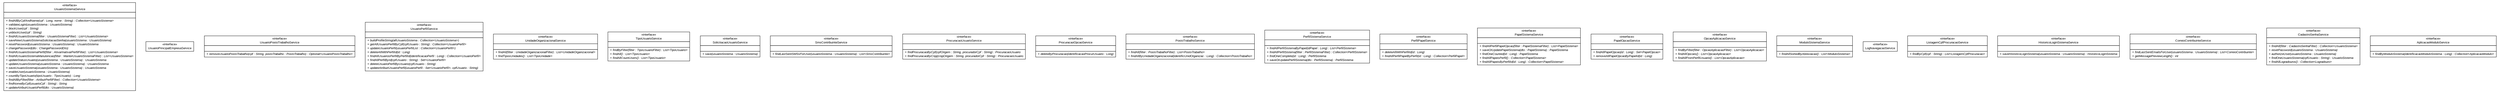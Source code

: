 #!/usr/local/bin/dot
#
# Class diagram 
# Generated by UMLGraph version R5_6 (http://www.umlgraph.org/)
#

digraph G {
	edge [fontname="arial",fontsize=10,labelfontname="arial",labelfontsize=10];
	node [fontname="arial",fontsize=10,shape=plaintext];
	nodesep=0.25;
	ranksep=0.5;
	// br.gov.to.sefaz.seg.business.gestao.service.UsuarioSistemaService
	c4711 [label=<<table title="br.gov.to.sefaz.seg.business.gestao.service.UsuarioSistemaService" border="0" cellborder="1" cellspacing="0" cellpadding="2" port="p" href="./UsuarioSistemaService.html">
		<tr><td><table border="0" cellspacing="0" cellpadding="1">
<tr><td align="center" balign="center"> &#171;interface&#187; </td></tr>
<tr><td align="center" balign="center"> UsuarioSistemaService </td></tr>
		</table></td></tr>
		<tr><td><table border="0" cellspacing="0" cellpadding="1">
<tr><td align="left" balign="left">  </td></tr>
		</table></td></tr>
		<tr><td><table border="0" cellspacing="0" cellpadding="1">
<tr><td align="left" balign="left"><font face="arial italic" point-size="10.0"> + findAllByCpfAndName(cpf : Long, nome : String) : Collection&lt;UsuarioSistema&gt; </font></td></tr>
<tr><td align="left" balign="left"><font face="arial italic" point-size="10.0"> + validateLogin(usuarioSistema : UsuarioSistema) </font></td></tr>
<tr><td align="left" balign="left"><font face="arial italic" point-size="10.0"> + blockUser(cpf : String) </font></td></tr>
<tr><td align="left" balign="left"><font face="arial italic" point-size="10.0"> + unblockUser(cpf : String) </font></td></tr>
<tr><td align="left" balign="left"><font face="arial italic" point-size="10.0"> + findAllUsuarioSistema(filter : UsuarioSistemaFilter) : List&lt;UsuarioSistema&gt; </font></td></tr>
<tr><td align="left" balign="left"><font face="arial italic" point-size="10.0"> + saveNewUsuarioSistemaSolicitacaoSenha(usuarioSistema : UsuarioSistema) </font></td></tr>
<tr><td align="left" balign="left"><font face="arial italic" point-size="10.0"> + resetPassword(usuarioSistema : UsuarioSistema) : UsuarioSistema </font></td></tr>
<tr><td align="left" balign="left"><font face="arial italic" point-size="10.0"> + changePassword(dto : ChangePasswordDto) </font></td></tr>
<tr><td align="left" balign="left"><font face="arial italic" point-size="10.0"> + findAllUsuarioSistemaPerfil(filter : AtivarInativarPerfilFilter) : List&lt;UsuarioSistema&gt; </font></td></tr>
<tr><td align="left" balign="left"><font face="arial italic" point-size="10.0"> + findAllUsuarioSistemaManutencao(filter : ManterUsuarioSistemaFilter) : List&lt;UsuarioSistema&gt; </font></td></tr>
<tr><td align="left" balign="left"><font face="arial italic" point-size="10.0"> + updateStatusUsuario(usuarioSistema : UsuarioSistema) : UsuarioSistema </font></td></tr>
<tr><td align="left" balign="left"><font face="arial italic" point-size="10.0"> + updateUsuarioSistema(usuarioSistema : UsuarioSistema) : UsuarioSistema </font></td></tr>
<tr><td align="left" balign="left"><font face="arial italic" point-size="10.0"> + saveUsuarioSistema(usuarioSistema : UsuarioSistema) : UsuarioSistema </font></td></tr>
<tr><td align="left" balign="left"><font face="arial italic" point-size="10.0"> + enableUser(usuarioSistema : UsuarioSistema) </font></td></tr>
<tr><td align="left" balign="left"><font face="arial italic" point-size="10.0"> + countByTipoUsuario(tipoUsuario : TipoUsuario) : Long </font></td></tr>
<tr><td align="left" balign="left"><font face="arial italic" point-size="10.0"> + findAllByFilter(filter : AtribuirPerfilFilter) : Collection&lt;UsuarioSistema&gt; </font></td></tr>
<tr><td align="left" balign="left"><font face="arial italic" point-size="10.0"> + findNomeByCpf(usuarioCpf : String) : String </font></td></tr>
<tr><td align="left" balign="left"><font face="arial italic" point-size="10.0"> + updateAtribuirUsuarioPerfil(dto : UsuarioSistema) </font></td></tr>
		</table></td></tr>
		</table>>, URL="./UsuarioSistemaService.html", fontname="arial", fontcolor="black", fontsize=10.0];
	// br.gov.to.sefaz.seg.business.gestao.service.UsuarioPrincipalEmpresaService
	c4712 [label=<<table title="br.gov.to.sefaz.seg.business.gestao.service.UsuarioPrincipalEmpresaService" border="0" cellborder="1" cellspacing="0" cellpadding="2" port="p" href="./UsuarioPrincipalEmpresaService.html">
		<tr><td><table border="0" cellspacing="0" cellpadding="1">
<tr><td align="center" balign="center"> &#171;interface&#187; </td></tr>
<tr><td align="center" balign="center"> UsuarioPrincipalEmpresaService </td></tr>
		</table></td></tr>
		</table>>, URL="./UsuarioPrincipalEmpresaService.html", fontname="arial", fontcolor="black", fontsize=10.0];
	// br.gov.to.sefaz.seg.business.gestao.service.UsuarioPostoTrabalhoService
	c4713 [label=<<table title="br.gov.to.sefaz.seg.business.gestao.service.UsuarioPostoTrabalhoService" border="0" cellborder="1" cellspacing="0" cellpadding="2" port="p" href="./UsuarioPostoTrabalhoService.html">
		<tr><td><table border="0" cellspacing="0" cellpadding="1">
<tr><td align="center" balign="center"> &#171;interface&#187; </td></tr>
<tr><td align="center" balign="center"> UsuarioPostoTrabalhoService </td></tr>
		</table></td></tr>
		<tr><td><table border="0" cellspacing="0" cellpadding="1">
<tr><td align="left" balign="left">  </td></tr>
		</table></td></tr>
		<tr><td><table border="0" cellspacing="0" cellpadding="1">
<tr><td align="left" balign="left"><font face="arial italic" point-size="10.0"> + removeUsuarioPostoTrabalho(cpf : String, postoTrabalho : PostoTrabalho) : Optional&lt;UsuarioPostoTrabalho&gt; </font></td></tr>
		</table></td></tr>
		</table>>, URL="./UsuarioPostoTrabalhoService.html", fontname="arial", fontcolor="black", fontsize=10.0];
	// br.gov.to.sefaz.seg.business.gestao.service.UsuarioPerfilService
	c4714 [label=<<table title="br.gov.to.sefaz.seg.business.gestao.service.UsuarioPerfilService" border="0" cellborder="1" cellspacing="0" cellpadding="2" port="p" href="./UsuarioPerfilService.html">
		<tr><td><table border="0" cellspacing="0" cellpadding="1">
<tr><td align="center" balign="center"> &#171;interface&#187; </td></tr>
<tr><td align="center" balign="center"> UsuarioPerfilService </td></tr>
		</table></td></tr>
		<tr><td><table border="0" cellspacing="0" cellpadding="1">
<tr><td align="left" balign="left">  </td></tr>
		</table></td></tr>
		<tr><td><table border="0" cellspacing="0" cellpadding="1">
<tr><td align="left" balign="left"><font face="arial italic" point-size="10.0"> + buildProfileString(allUsuarioSistema : Collection&lt;UsuarioSistema&gt;) </font></td></tr>
<tr><td align="left" balign="left"><font face="arial italic" point-size="10.0"> + getAllUsuarioPerfilByCpf(cpfUsuario : String) : Collection&lt;UsuarioPerfil&gt; </font></td></tr>
<tr><td align="left" balign="left"><font face="arial italic" point-size="10.0"> + updateUsuarioPerfil(usuarioPerfilList : Collection&lt;UsuarioPerfil&gt;) </font></td></tr>
<tr><td align="left" balign="left"><font face="arial italic" point-size="10.0"> + deleteAllWithPerfilId(id : Long) </font></td></tr>
<tr><td align="left" balign="left"><font face="arial italic" point-size="10.0"> + findAllUsuariosPerfilByPerfilId(identificacaoPerfil : Long) : Collection&lt;UsuarioPerfil&gt; </font></td></tr>
<tr><td align="left" balign="left"><font face="arial italic" point-size="10.0"> + findAllPerfilById(cpfUsuario : String) : Set&lt;UsuarioPerfil&gt; </font></td></tr>
<tr><td align="left" balign="left"><font face="arial italic" point-size="10.0"> + deleteUsuarioPerfilByUsuario(cpfUsuario : String) </font></td></tr>
<tr><td align="left" balign="left"><font face="arial italic" point-size="10.0"> + updateAtribuirUsuarioPerfil(usuarioPerfil : Set&lt;UsuarioPerfil&gt;, cpfUsuario : String) </font></td></tr>
		</table></td></tr>
		</table>>, URL="./UsuarioPerfilService.html", fontname="arial", fontcolor="black", fontsize=10.0];
	// br.gov.to.sefaz.seg.business.gestao.service.UnidadeOrganizacionalService
	c4715 [label=<<table title="br.gov.to.sefaz.seg.business.gestao.service.UnidadeOrganizacionalService" border="0" cellborder="1" cellspacing="0" cellpadding="2" port="p" href="./UnidadeOrganizacionalService.html">
		<tr><td><table border="0" cellspacing="0" cellpadding="1">
<tr><td align="center" balign="center"> &#171;interface&#187; </td></tr>
<tr><td align="center" balign="center"> UnidadeOrganizacionalService </td></tr>
		</table></td></tr>
		<tr><td><table border="0" cellspacing="0" cellpadding="1">
<tr><td align="left" balign="left">  </td></tr>
		</table></td></tr>
		<tr><td><table border="0" cellspacing="0" cellpadding="1">
<tr><td align="left" balign="left"><font face="arial italic" point-size="10.0"> + findAll(filter : UnidadeOrganizacionalFilter) : List&lt;UnidadeOrganizacional&gt; </font></td></tr>
<tr><td align="left" balign="left"><font face="arial italic" point-size="10.0"> + findTiposUnidades() : List&lt;TipoUnidade&gt; </font></td></tr>
		</table></td></tr>
		</table>>, URL="./UnidadeOrganizacionalService.html", fontname="arial", fontcolor="black", fontsize=10.0];
	// br.gov.to.sefaz.seg.business.gestao.service.TipoUsuarioService
	c4716 [label=<<table title="br.gov.to.sefaz.seg.business.gestao.service.TipoUsuarioService" border="0" cellborder="1" cellspacing="0" cellpadding="2" port="p" href="./TipoUsuarioService.html">
		<tr><td><table border="0" cellspacing="0" cellpadding="1">
<tr><td align="center" balign="center"> &#171;interface&#187; </td></tr>
<tr><td align="center" balign="center"> TipoUsuarioService </td></tr>
		</table></td></tr>
		<tr><td><table border="0" cellspacing="0" cellpadding="1">
<tr><td align="left" balign="left">  </td></tr>
		</table></td></tr>
		<tr><td><table border="0" cellspacing="0" cellpadding="1">
<tr><td align="left" balign="left"><font face="arial italic" point-size="10.0"> + findByFilter(filter : TipoUsuarioFilter) : List&lt;TipoUsuario&gt; </font></td></tr>
<tr><td align="left" balign="left"><font face="arial italic" point-size="10.0"> + findAll() : List&lt;TipoUsuario&gt; </font></td></tr>
<tr><td align="left" balign="left"><font face="arial italic" point-size="10.0"> + findAllCountUsers() : List&lt;TipoUsuario&gt; </font></td></tr>
		</table></td></tr>
		</table>>, URL="./TipoUsuarioService.html", fontname="arial", fontcolor="black", fontsize=10.0];
	// br.gov.to.sefaz.seg.business.gestao.service.SolicitacaoUsuarioService
	c4717 [label=<<table title="br.gov.to.sefaz.seg.business.gestao.service.SolicitacaoUsuarioService" border="0" cellborder="1" cellspacing="0" cellpadding="2" port="p" href="./SolicitacaoUsuarioService.html">
		<tr><td><table border="0" cellspacing="0" cellpadding="1">
<tr><td align="center" balign="center"> &#171;interface&#187; </td></tr>
<tr><td align="center" balign="center"> SolicitacaoUsuarioService </td></tr>
		</table></td></tr>
		<tr><td><table border="0" cellspacing="0" cellpadding="1">
<tr><td align="left" balign="left">  </td></tr>
		</table></td></tr>
		<tr><td><table border="0" cellspacing="0" cellpadding="1">
<tr><td align="left" balign="left"><font face="arial italic" point-size="10.0"> + save(usuarioSistema : UsuarioSistema) </font></td></tr>
		</table></td></tr>
		</table>>, URL="./SolicitacaoUsuarioService.html", fontname="arial", fontcolor="black", fontsize=10.0];
	// br.gov.to.sefaz.seg.business.gestao.service.SmsContribuinteService
	c4718 [label=<<table title="br.gov.to.sefaz.seg.business.gestao.service.SmsContribuinteService" border="0" cellborder="1" cellspacing="0" cellpadding="2" port="p" href="./SmsContribuinteService.html">
		<tr><td><table border="0" cellspacing="0" cellpadding="1">
<tr><td align="center" balign="center"> &#171;interface&#187; </td></tr>
<tr><td align="center" balign="center"> SmsContribuinteService </td></tr>
		</table></td></tr>
		<tr><td><table border="0" cellspacing="0" cellpadding="1">
<tr><td align="left" balign="left">  </td></tr>
		</table></td></tr>
		<tr><td><table border="0" cellspacing="0" cellpadding="1">
<tr><td align="left" balign="left"><font face="arial italic" point-size="10.0"> + findLastSentSMSsForUser(usuarioSistema : UsuarioSistema) : List&lt;SmsContribuinte&gt; </font></td></tr>
		</table></td></tr>
		</table>>, URL="./SmsContribuinteService.html", fontname="arial", fontcolor="black", fontsize=10.0];
	// br.gov.to.sefaz.seg.business.gestao.service.ProcuracaoUsuarioService
	c4719 [label=<<table title="br.gov.to.sefaz.seg.business.gestao.service.ProcuracaoUsuarioService" border="0" cellborder="1" cellspacing="0" cellpadding="2" port="p" href="./ProcuracaoUsuarioService.html">
		<tr><td><table border="0" cellspacing="0" cellpadding="1">
<tr><td align="center" balign="center"> &#171;interface&#187; </td></tr>
<tr><td align="center" balign="center"> ProcuracaoUsuarioService </td></tr>
		</table></td></tr>
		<tr><td><table border="0" cellspacing="0" cellpadding="1">
<tr><td align="left" balign="left">  </td></tr>
		</table></td></tr>
		<tr><td><table border="0" cellspacing="0" cellpadding="1">
<tr><td align="left" balign="left"><font face="arial italic" point-size="10.0"> + findProcuracaoByCpf(cpfOrigem : String, procuradorCpf : String) : ProcuracaoUsuario </font></td></tr>
<tr><td align="left" balign="left"><font face="arial italic" point-size="10.0"> + findProcuracaoByCnpj(cnpjOrigem : String, procuradorCpf : String) : ProcuracaoUsuario </font></td></tr>
		</table></td></tr>
		</table>>, URL="./ProcuracaoUsuarioService.html", fontname="arial", fontcolor="black", fontsize=10.0];
	// br.gov.to.sefaz.seg.business.gestao.service.ProcuracaoOpcaoService
	c4720 [label=<<table title="br.gov.to.sefaz.seg.business.gestao.service.ProcuracaoOpcaoService" border="0" cellborder="1" cellspacing="0" cellpadding="2" port="p" href="./ProcuracaoOpcaoService.html">
		<tr><td><table border="0" cellspacing="0" cellpadding="1">
<tr><td align="center" balign="center"> &#171;interface&#187; </td></tr>
<tr><td align="center" balign="center"> ProcuracaoOpcaoService </td></tr>
		</table></td></tr>
		<tr><td><table border="0" cellspacing="0" cellpadding="1">
<tr><td align="left" balign="left">  </td></tr>
		</table></td></tr>
		<tr><td><table border="0" cellspacing="0" cellpadding="1">
<tr><td align="left" balign="left"><font face="arial italic" point-size="10.0"> + deleteByProcuracao(identificacaoProcurUsuario : Long) </font></td></tr>
		</table></td></tr>
		</table>>, URL="./ProcuracaoOpcaoService.html", fontname="arial", fontcolor="black", fontsize=10.0];
	// br.gov.to.sefaz.seg.business.gestao.service.PostoTrabalhoService
	c4721 [label=<<table title="br.gov.to.sefaz.seg.business.gestao.service.PostoTrabalhoService" border="0" cellborder="1" cellspacing="0" cellpadding="2" port="p" href="./PostoTrabalhoService.html">
		<tr><td><table border="0" cellspacing="0" cellpadding="1">
<tr><td align="center" balign="center"> &#171;interface&#187; </td></tr>
<tr><td align="center" balign="center"> PostoTrabalhoService </td></tr>
		</table></td></tr>
		<tr><td><table border="0" cellspacing="0" cellpadding="1">
<tr><td align="left" balign="left">  </td></tr>
		</table></td></tr>
		<tr><td><table border="0" cellspacing="0" cellpadding="1">
<tr><td align="left" balign="left"><font face="arial italic" point-size="10.0"> + findAll(filter : PostoTrabalhoFilter) : List&lt;PostoTrabalho&gt; </font></td></tr>
<tr><td align="left" balign="left"><font face="arial italic" point-size="10.0"> + findAllByUnidadeOrganizacional(identificUnidOrganizac : Long) : Collection&lt;PostoTrabalho&gt; </font></td></tr>
		</table></td></tr>
		</table>>, URL="./PostoTrabalhoService.html", fontname="arial", fontcolor="black", fontsize=10.0];
	// br.gov.to.sefaz.seg.business.gestao.service.PerfilSistemaService
	c4722 [label=<<table title="br.gov.to.sefaz.seg.business.gestao.service.PerfilSistemaService" border="0" cellborder="1" cellspacing="0" cellpadding="2" port="p" href="./PerfilSistemaService.html">
		<tr><td><table border="0" cellspacing="0" cellpadding="1">
<tr><td align="center" balign="center"> &#171;interface&#187; </td></tr>
<tr><td align="center" balign="center"> PerfilSistemaService </td></tr>
		</table></td></tr>
		<tr><td><table border="0" cellspacing="0" cellpadding="1">
<tr><td align="left" balign="left">  </td></tr>
		</table></td></tr>
		<tr><td><table border="0" cellspacing="0" cellpadding="1">
<tr><td align="left" balign="left"><font face="arial italic" point-size="10.0"> + findAllPerfilSistemaByPapel(idPapel : Long) : List&lt;PerfilSistema&gt; </font></td></tr>
<tr><td align="left" balign="left"><font face="arial italic" point-size="10.0"> + findAllPerfilSistema(filter : PerfilSistemaFilter) : Collection&lt;PerfilSistema&gt; </font></td></tr>
<tr><td align="left" balign="left"><font face="arial italic" point-size="10.0"> + findOneComplete(id : Long) : PerfilSistema </font></td></tr>
<tr><td align="left" balign="left"><font face="arial italic" point-size="10.0"> + saveOrUpdatePerfilSistema(dto : PerfilSistema) : PerfilSistema </font></td></tr>
		</table></td></tr>
		</table>>, URL="./PerfilSistemaService.html", fontname="arial", fontcolor="black", fontsize=10.0];
	// br.gov.to.sefaz.seg.business.gestao.service.PerfilPapelService
	c4723 [label=<<table title="br.gov.to.sefaz.seg.business.gestao.service.PerfilPapelService" border="0" cellborder="1" cellspacing="0" cellpadding="2" port="p" href="./PerfilPapelService.html">
		<tr><td><table border="0" cellspacing="0" cellpadding="1">
<tr><td align="center" balign="center"> &#171;interface&#187; </td></tr>
<tr><td align="center" balign="center"> PerfilPapelService </td></tr>
		</table></td></tr>
		<tr><td><table border="0" cellspacing="0" cellpadding="1">
<tr><td align="left" balign="left">  </td></tr>
		</table></td></tr>
		<tr><td><table border="0" cellspacing="0" cellpadding="1">
<tr><td align="left" balign="left"><font face="arial italic" point-size="10.0"> + deleteAllWithPerfilId(id : Long) </font></td></tr>
<tr><td align="left" balign="left"><font face="arial italic" point-size="10.0"> + findAllPerfilPapelByPerfil(id : Long) : Collection&lt;PerfilPapel&gt; </font></td></tr>
		</table></td></tr>
		</table>>, URL="./PerfilPapelService.html", fontname="arial", fontcolor="black", fontsize=10.0];
	// br.gov.to.sefaz.seg.business.gestao.service.PapelSistemaService
	c4724 [label=<<table title="br.gov.to.sefaz.seg.business.gestao.service.PapelSistemaService" border="0" cellborder="1" cellspacing="0" cellpadding="2" port="p" href="./PapelSistemaService.html">
		<tr><td><table border="0" cellspacing="0" cellpadding="1">
<tr><td align="center" balign="center"> &#171;interface&#187; </td></tr>
<tr><td align="center" balign="center"> PapelSistemaService </td></tr>
		</table></td></tr>
		<tr><td><table border="0" cellspacing="0" cellpadding="1">
<tr><td align="left" balign="left">  </td></tr>
		</table></td></tr>
		<tr><td><table border="0" cellspacing="0" cellpadding="1">
<tr><td align="left" balign="left"><font face="arial italic" point-size="10.0"> + findAllPerfilPapelOpcao(filter : PapelSistemaFilter) : List&lt;PapelSistema&gt; </font></td></tr>
<tr><td align="left" balign="left"><font face="arial italic" point-size="10.0"> + saveOrUpdatePapelSistema(dto : PapelSistema) : PapelSistema </font></td></tr>
<tr><td align="left" balign="left"><font face="arial italic" point-size="10.0"> + findOneCounted(id : Long) : PapelSistema </font></td></tr>
<tr><td align="left" balign="left"><font face="arial italic" point-size="10.0"> + findAllPapeisPerfil() : Collection&lt;PapelSistema&gt; </font></td></tr>
<tr><td align="left" balign="left"><font face="arial italic" point-size="10.0"> + findAllPapeisByPerfilId(id : Long) : Collection&lt;PapelSistema&gt; </font></td></tr>
		</table></td></tr>
		</table>>, URL="./PapelSistemaService.html", fontname="arial", fontcolor="black", fontsize=10.0];
	// br.gov.to.sefaz.seg.business.gestao.service.PapelOpcaoService
	c4725 [label=<<table title="br.gov.to.sefaz.seg.business.gestao.service.PapelOpcaoService" border="0" cellborder="1" cellspacing="0" cellpadding="2" port="p" href="./PapelOpcaoService.html">
		<tr><td><table border="0" cellspacing="0" cellpadding="1">
<tr><td align="center" balign="center"> &#171;interface&#187; </td></tr>
<tr><td align="center" balign="center"> PapelOpcaoService </td></tr>
		</table></td></tr>
		<tr><td><table border="0" cellspacing="0" cellpadding="1">
<tr><td align="left" balign="left">  </td></tr>
		</table></td></tr>
		<tr><td><table border="0" cellspacing="0" cellpadding="1">
<tr><td align="left" balign="left"><font face="arial italic" point-size="10.0"> + findAllPapelOpcao(id : Long) : Set&lt;PapelOpcao&gt; </font></td></tr>
<tr><td align="left" balign="left"><font face="arial italic" point-size="10.0"> + removeAllPapelOpcaoByPapelId(id : Long) </font></td></tr>
		</table></td></tr>
		</table>>, URL="./PapelOpcaoService.html", fontname="arial", fontcolor="black", fontsize=10.0];
	// br.gov.to.sefaz.seg.business.gestao.service.OpcaoAplicacaoService
	c4726 [label=<<table title="br.gov.to.sefaz.seg.business.gestao.service.OpcaoAplicacaoService" border="0" cellborder="1" cellspacing="0" cellpadding="2" port="p" href="./OpcaoAplicacaoService.html">
		<tr><td><table border="0" cellspacing="0" cellpadding="1">
<tr><td align="center" balign="center"> &#171;interface&#187; </td></tr>
<tr><td align="center" balign="center"> OpcaoAplicacaoService </td></tr>
		</table></td></tr>
		<tr><td><table border="0" cellspacing="0" cellpadding="1">
<tr><td align="left" balign="left">  </td></tr>
		</table></td></tr>
		<tr><td><table border="0" cellspacing="0" cellpadding="1">
<tr><td align="left" balign="left"><font face="arial italic" point-size="10.0"> + findByFilter(filter : OpcaoAplicacaoFilter) : List&lt;OpcaoAplicacao&gt; </font></td></tr>
<tr><td align="left" balign="left"><font face="arial italic" point-size="10.0"> + findAllOpcoes() : List&lt;OpcaoAplicacao&gt; </font></td></tr>
<tr><td align="left" balign="left"><font face="arial italic" point-size="10.0"> + findAllFromPerfilUsuario() : List&lt;OpcaoAplicacao&gt; </font></td></tr>
		</table></td></tr>
		</table>>, URL="./OpcaoAplicacaoService.html", fontname="arial", fontcolor="black", fontsize=10.0];
	// br.gov.to.sefaz.seg.business.gestao.service.ModuloSistemaService
	c4727 [label=<<table title="br.gov.to.sefaz.seg.business.gestao.service.ModuloSistemaService" border="0" cellborder="1" cellspacing="0" cellpadding="2" port="p" href="./ModuloSistemaService.html">
		<tr><td><table border="0" cellspacing="0" cellpadding="1">
<tr><td align="center" balign="center"> &#171;interface&#187; </td></tr>
<tr><td align="center" balign="center"> ModuloSistemaService </td></tr>
		</table></td></tr>
		<tr><td><table border="0" cellspacing="0" cellpadding="1">
<tr><td align="left" balign="left">  </td></tr>
		</table></td></tr>
		<tr><td><table border="0" cellspacing="0" cellpadding="1">
<tr><td align="left" balign="left"><font face="arial italic" point-size="10.0"> + findAllSortedByAbreviacao() : List&lt;ModuloSistema&gt; </font></td></tr>
		</table></td></tr>
		</table>>, URL="./ModuloSistemaService.html", fontname="arial", fontcolor="black", fontsize=10.0];
	// br.gov.to.sefaz.seg.business.gestao.service.LogNavegacaoService
	c4728 [label=<<table title="br.gov.to.sefaz.seg.business.gestao.service.LogNavegacaoService" border="0" cellborder="1" cellspacing="0" cellpadding="2" port="p" href="./LogNavegacaoService.html">
		<tr><td><table border="0" cellspacing="0" cellpadding="1">
<tr><td align="center" balign="center"> &#171;interface&#187; </td></tr>
<tr><td align="center" balign="center"> LogNavegacaoService </td></tr>
		</table></td></tr>
		</table>>, URL="./LogNavegacaoService.html", fontname="arial", fontcolor="black", fontsize=10.0];
	// br.gov.to.sefaz.seg.business.gestao.service.ListagemCpfProcuracaoService
	c4729 [label=<<table title="br.gov.to.sefaz.seg.business.gestao.service.ListagemCpfProcuracaoService" border="0" cellborder="1" cellspacing="0" cellpadding="2" port="p" href="./ListagemCpfProcuracaoService.html">
		<tr><td><table border="0" cellspacing="0" cellpadding="1">
<tr><td align="center" balign="center"> &#171;interface&#187; </td></tr>
<tr><td align="center" balign="center"> ListagemCpfProcuracaoService </td></tr>
		</table></td></tr>
		<tr><td><table border="0" cellspacing="0" cellpadding="1">
<tr><td align="left" balign="left">  </td></tr>
		</table></td></tr>
		<tr><td><table border="0" cellspacing="0" cellpadding="1">
<tr><td align="left" balign="left"><font face="arial italic" point-size="10.0"> + findByCpf(cpf : String) : List&lt;ListagemCpfProcuracao&gt; </font></td></tr>
		</table></td></tr>
		</table>>, URL="./ListagemCpfProcuracaoService.html", fontname="arial", fontcolor="black", fontsize=10.0];
	// br.gov.to.sefaz.seg.business.gestao.service.HistoricoLoginSistemaService
	c4730 [label=<<table title="br.gov.to.sefaz.seg.business.gestao.service.HistoricoLoginSistemaService" border="0" cellborder="1" cellspacing="0" cellpadding="2" port="p" href="./HistoricoLoginSistemaService.html">
		<tr><td><table border="0" cellspacing="0" cellpadding="1">
<tr><td align="center" balign="center"> &#171;interface&#187; </td></tr>
<tr><td align="center" balign="center"> HistoricoLoginSistemaService </td></tr>
		</table></td></tr>
		<tr><td><table border="0" cellspacing="0" cellpadding="1">
<tr><td align="left" balign="left">  </td></tr>
		</table></td></tr>
		<tr><td><table border="0" cellspacing="0" cellpadding="1">
<tr><td align="left" balign="left"><font face="arial italic" point-size="10.0"> + saveHistoricoLoginSistema(usuarioSistema : UsuarioSistema) : HistoricoLoginSistema </font></td></tr>
		</table></td></tr>
		</table>>, URL="./HistoricoLoginSistemaService.html", fontname="arial", fontcolor="black", fontsize=10.0];
	// br.gov.to.sefaz.seg.business.gestao.service.CorreioContribuinteService
	c4731 [label=<<table title="br.gov.to.sefaz.seg.business.gestao.service.CorreioContribuinteService" border="0" cellborder="1" cellspacing="0" cellpadding="2" port="p" href="./CorreioContribuinteService.html">
		<tr><td><table border="0" cellspacing="0" cellpadding="1">
<tr><td align="center" balign="center"> &#171;interface&#187; </td></tr>
<tr><td align="center" balign="center"> CorreioContribuinteService </td></tr>
		</table></td></tr>
		<tr><td><table border="0" cellspacing="0" cellpadding="1">
<tr><td align="left" balign="left">  </td></tr>
		</table></td></tr>
		<tr><td><table border="0" cellspacing="0" cellpadding="1">
<tr><td align="left" balign="left"><font face="arial italic" point-size="10.0"> + findLastSentEmailsForUser(usuarioSistema : UsuarioSistema) : List&lt;CorreioContribuinte&gt; </font></td></tr>
<tr><td align="left" balign="left"><font face="arial italic" point-size="10.0"> + getMessagePreviewLength() : int </font></td></tr>
		</table></td></tr>
		</table>>, URL="./CorreioContribuinteService.html", fontname="arial", fontcolor="black", fontsize=10.0];
	// br.gov.to.sefaz.seg.business.gestao.service.CadastroSenhaService
	c4732 [label=<<table title="br.gov.to.sefaz.seg.business.gestao.service.CadastroSenhaService" border="0" cellborder="1" cellspacing="0" cellpadding="2" port="p" href="./CadastroSenhaService.html">
		<tr><td><table border="0" cellspacing="0" cellpadding="1">
<tr><td align="center" balign="center"> &#171;interface&#187; </td></tr>
<tr><td align="center" balign="center"> CadastroSenhaService </td></tr>
		</table></td></tr>
		<tr><td><table border="0" cellspacing="0" cellpadding="1">
<tr><td align="left" balign="left">  </td></tr>
		</table></td></tr>
		<tr><td><table border="0" cellspacing="0" cellpadding="1">
<tr><td align="left" balign="left"><font face="arial italic" point-size="10.0"> + findAll(filter : CadastroSenhaFilter) : Collection&lt;UsuarioSistema&gt; </font></td></tr>
<tr><td align="left" balign="left"><font face="arial italic" point-size="10.0"> + resetPassword(usuarioSistema : UsuarioSistema) </font></td></tr>
<tr><td align="left" balign="left"><font face="arial italic" point-size="10.0"> + authorizeUser(usuarioSistema : UsuarioSistema) </font></td></tr>
<tr><td align="left" balign="left"><font face="arial italic" point-size="10.0"> + findOneUsuarioSistema(cpfUsuario : String) : UsuarioSistema </font></td></tr>
<tr><td align="left" balign="left"><font face="arial italic" point-size="10.0"> + findAllLogradouros() : Collection&lt;Logradouro&gt; </font></td></tr>
		</table></td></tr>
		</table>>, URL="./CadastroSenhaService.html", fontname="arial", fontcolor="black", fontsize=10.0];
	// br.gov.to.sefaz.seg.business.gestao.service.AplicacaoModuloService
	c4733 [label=<<table title="br.gov.to.sefaz.seg.business.gestao.service.AplicacaoModuloService" border="0" cellborder="1" cellspacing="0" cellpadding="2" port="p" href="./AplicacaoModuloService.html">
		<tr><td><table border="0" cellspacing="0" cellpadding="1">
<tr><td align="center" balign="center"> &#171;interface&#187; </td></tr>
<tr><td align="center" balign="center"> AplicacaoModuloService </td></tr>
		</table></td></tr>
		<tr><td><table border="0" cellspacing="0" cellpadding="1">
<tr><td align="left" balign="left">  </td></tr>
		</table></td></tr>
		<tr><td><table border="0" cellspacing="0" cellpadding="1">
<tr><td align="left" balign="left"><font face="arial italic" point-size="10.0"> + findByModuloSistema(identificacaoModuloSistema : Long) : Collection&lt;AplicacaoModulo&gt; </font></td></tr>
		</table></td></tr>
		</table>>, URL="./AplicacaoModuloService.html", fontname="arial", fontcolor="black", fontsize=10.0];
}

